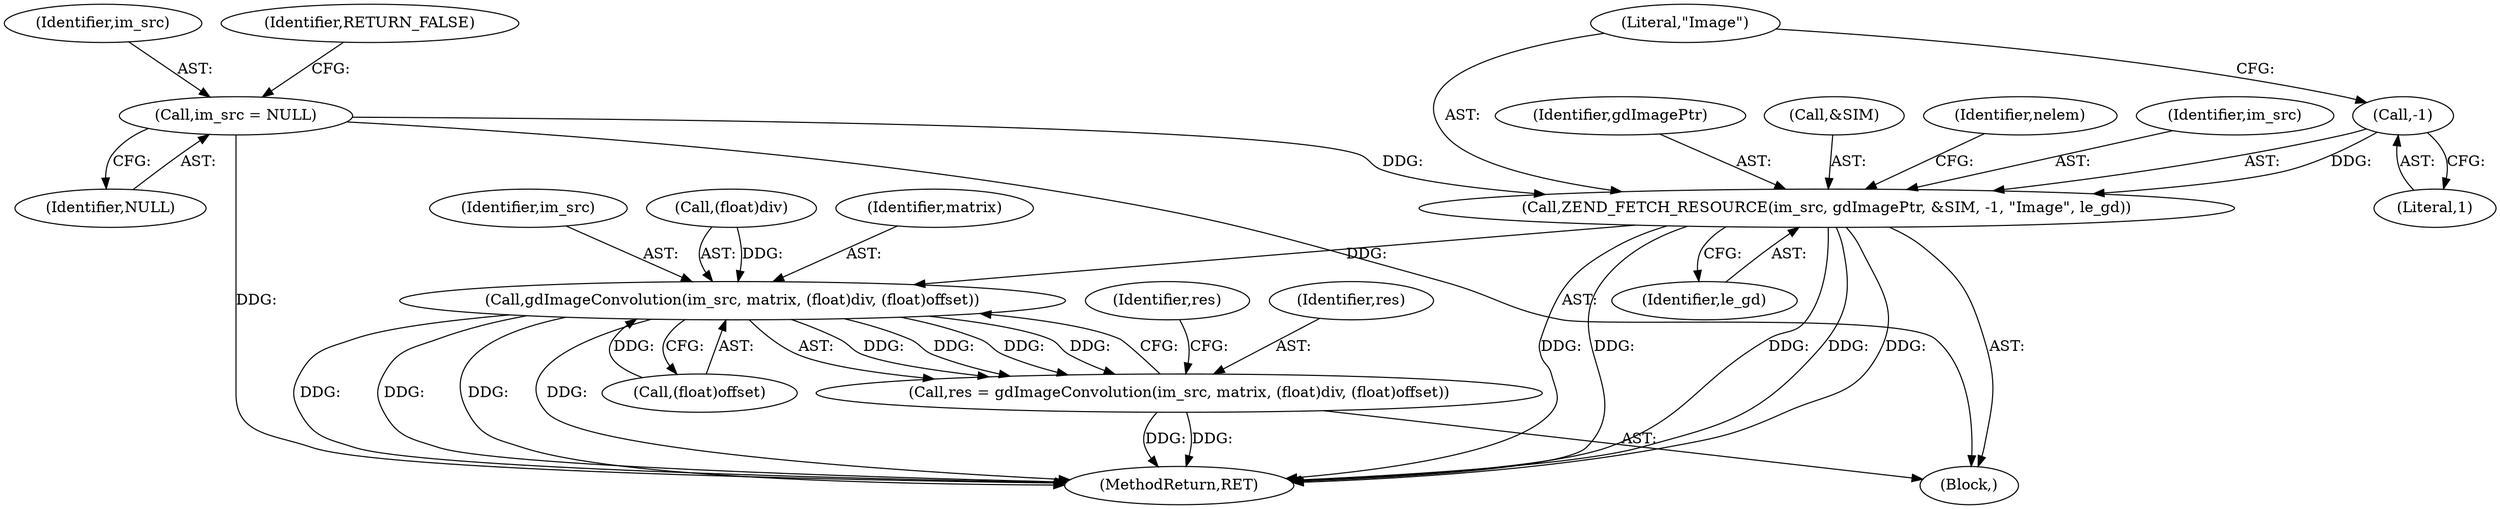 digraph "0_php-src_2938329ce19cb8c4197dec146c3ec887c6f61d01_0@pointer" {
"1000129" [label="(Call,ZEND_FETCH_RESOURCE(im_src, gdImagePtr, &SIM, -1, \"Image\", le_gd))"];
"1000114" [label="(Call,im_src = NULL)"];
"1000134" [label="(Call,-1)"];
"1000231" [label="(Call,gdImageConvolution(im_src, matrix, (float)div, (float)offset))"];
"1000229" [label="(Call,res = gdImageConvolution(im_src, matrix, (float)div, (float)offset))"];
"1000237" [label="(Call,(float)offset)"];
"1000115" [label="(Identifier,im_src)"];
"1000136" [label="(Literal,\"Image\")"];
"1000129" [label="(Call,ZEND_FETCH_RESOURCE(im_src, gdImagePtr, &SIM, -1, \"Image\", le_gd))"];
"1000135" [label="(Literal,1)"];
"1000233" [label="(Identifier,matrix)"];
"1000232" [label="(Identifier,im_src)"];
"1000131" [label="(Identifier,gdImagePtr)"];
"1000229" [label="(Call,res = gdImageConvolution(im_src, matrix, (float)div, (float)offset))"];
"1000134" [label="(Call,-1)"];
"1000230" [label="(Identifier,res)"];
"1000128" [label="(Identifier,RETURN_FALSE)"];
"1000102" [label="(Block,)"];
"1000132" [label="(Call,&SIM)"];
"1000231" [label="(Call,gdImageConvolution(im_src, matrix, (float)div, (float)offset))"];
"1000116" [label="(Identifier,NULL)"];
"1000139" [label="(Identifier,nelem)"];
"1000241" [label="(Identifier,res)"];
"1000137" [label="(Identifier,le_gd)"];
"1000247" [label="(MethodReturn,RET)"];
"1000234" [label="(Call,(float)div)"];
"1000114" [label="(Call,im_src = NULL)"];
"1000130" [label="(Identifier,im_src)"];
"1000129" -> "1000102"  [label="AST: "];
"1000129" -> "1000137"  [label="CFG: "];
"1000130" -> "1000129"  [label="AST: "];
"1000131" -> "1000129"  [label="AST: "];
"1000132" -> "1000129"  [label="AST: "];
"1000134" -> "1000129"  [label="AST: "];
"1000136" -> "1000129"  [label="AST: "];
"1000137" -> "1000129"  [label="AST: "];
"1000139" -> "1000129"  [label="CFG: "];
"1000129" -> "1000247"  [label="DDG: "];
"1000129" -> "1000247"  [label="DDG: "];
"1000129" -> "1000247"  [label="DDG: "];
"1000129" -> "1000247"  [label="DDG: "];
"1000129" -> "1000247"  [label="DDG: "];
"1000114" -> "1000129"  [label="DDG: "];
"1000134" -> "1000129"  [label="DDG: "];
"1000129" -> "1000231"  [label="DDG: "];
"1000114" -> "1000102"  [label="AST: "];
"1000114" -> "1000116"  [label="CFG: "];
"1000115" -> "1000114"  [label="AST: "];
"1000116" -> "1000114"  [label="AST: "];
"1000128" -> "1000114"  [label="CFG: "];
"1000114" -> "1000247"  [label="DDG: "];
"1000134" -> "1000135"  [label="CFG: "];
"1000135" -> "1000134"  [label="AST: "];
"1000136" -> "1000134"  [label="CFG: "];
"1000231" -> "1000229"  [label="AST: "];
"1000231" -> "1000237"  [label="CFG: "];
"1000232" -> "1000231"  [label="AST: "];
"1000233" -> "1000231"  [label="AST: "];
"1000234" -> "1000231"  [label="AST: "];
"1000237" -> "1000231"  [label="AST: "];
"1000229" -> "1000231"  [label="CFG: "];
"1000231" -> "1000247"  [label="DDG: "];
"1000231" -> "1000247"  [label="DDG: "];
"1000231" -> "1000247"  [label="DDG: "];
"1000231" -> "1000247"  [label="DDG: "];
"1000231" -> "1000229"  [label="DDG: "];
"1000231" -> "1000229"  [label="DDG: "];
"1000231" -> "1000229"  [label="DDG: "];
"1000231" -> "1000229"  [label="DDG: "];
"1000234" -> "1000231"  [label="DDG: "];
"1000237" -> "1000231"  [label="DDG: "];
"1000229" -> "1000102"  [label="AST: "];
"1000230" -> "1000229"  [label="AST: "];
"1000241" -> "1000229"  [label="CFG: "];
"1000229" -> "1000247"  [label="DDG: "];
"1000229" -> "1000247"  [label="DDG: "];
}
